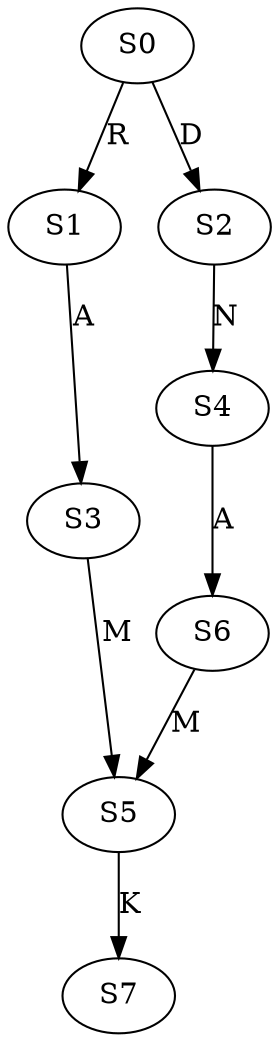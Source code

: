 strict digraph  {
	S0 -> S1 [ label = R ];
	S0 -> S2 [ label = D ];
	S1 -> S3 [ label = A ];
	S2 -> S4 [ label = N ];
	S3 -> S5 [ label = M ];
	S4 -> S6 [ label = A ];
	S5 -> S7 [ label = K ];
	S6 -> S5 [ label = M ];
}
